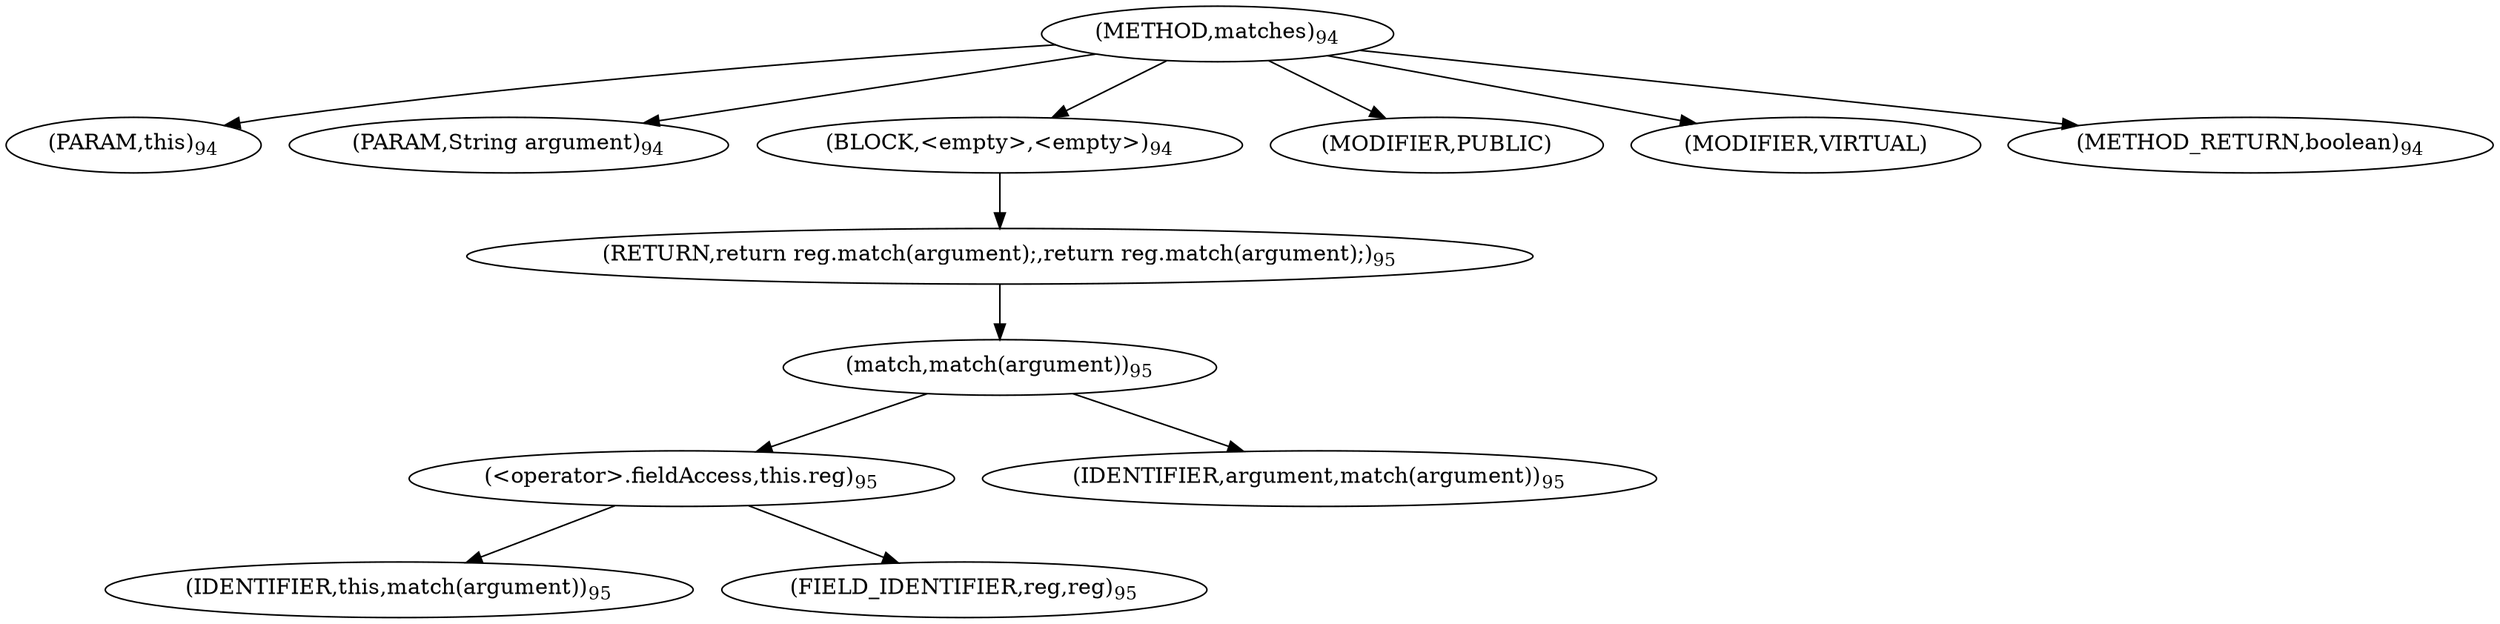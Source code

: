 digraph "matches" {  
"76" [label = <(METHOD,matches)<SUB>94</SUB>> ]
"77" [label = <(PARAM,this)<SUB>94</SUB>> ]
"78" [label = <(PARAM,String argument)<SUB>94</SUB>> ]
"79" [label = <(BLOCK,&lt;empty&gt;,&lt;empty&gt;)<SUB>94</SUB>> ]
"80" [label = <(RETURN,return reg.match(argument);,return reg.match(argument);)<SUB>95</SUB>> ]
"81" [label = <(match,match(argument))<SUB>95</SUB>> ]
"82" [label = <(&lt;operator&gt;.fieldAccess,this.reg)<SUB>95</SUB>> ]
"83" [label = <(IDENTIFIER,this,match(argument))<SUB>95</SUB>> ]
"84" [label = <(FIELD_IDENTIFIER,reg,reg)<SUB>95</SUB>> ]
"85" [label = <(IDENTIFIER,argument,match(argument))<SUB>95</SUB>> ]
"86" [label = <(MODIFIER,PUBLIC)> ]
"87" [label = <(MODIFIER,VIRTUAL)> ]
"88" [label = <(METHOD_RETURN,boolean)<SUB>94</SUB>> ]
  "76" -> "77" 
  "76" -> "78" 
  "76" -> "79" 
  "76" -> "86" 
  "76" -> "87" 
  "76" -> "88" 
  "79" -> "80" 
  "80" -> "81" 
  "81" -> "82" 
  "81" -> "85" 
  "82" -> "83" 
  "82" -> "84" 
}
